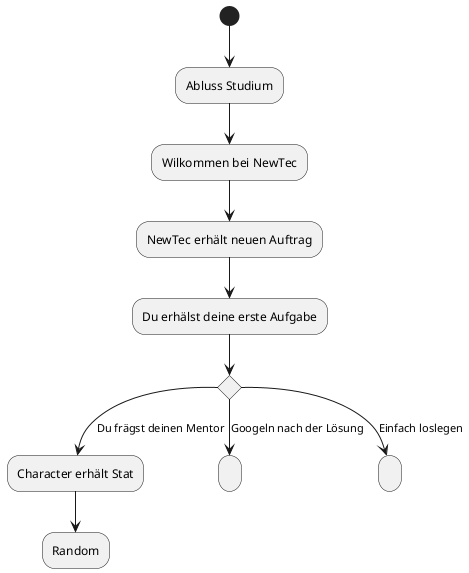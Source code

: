 @startuml
(*) --> "Abluss Studium" as as
--> Wilkommen bei NewTec
--> NewTec erhält neuen Auftrag
--> "Du erhälst deine erste Aufgabe" as a1
if "" then
--> [Du frägst deinen Mentor] "Character erhält Stat" as a
else
--> [Googeln nach der Lösung] " " as b
else
--> [Einfach loslegen]" " as c

a --> "Random" as r







'-[#blue,dotted]-> "   "



@enduml